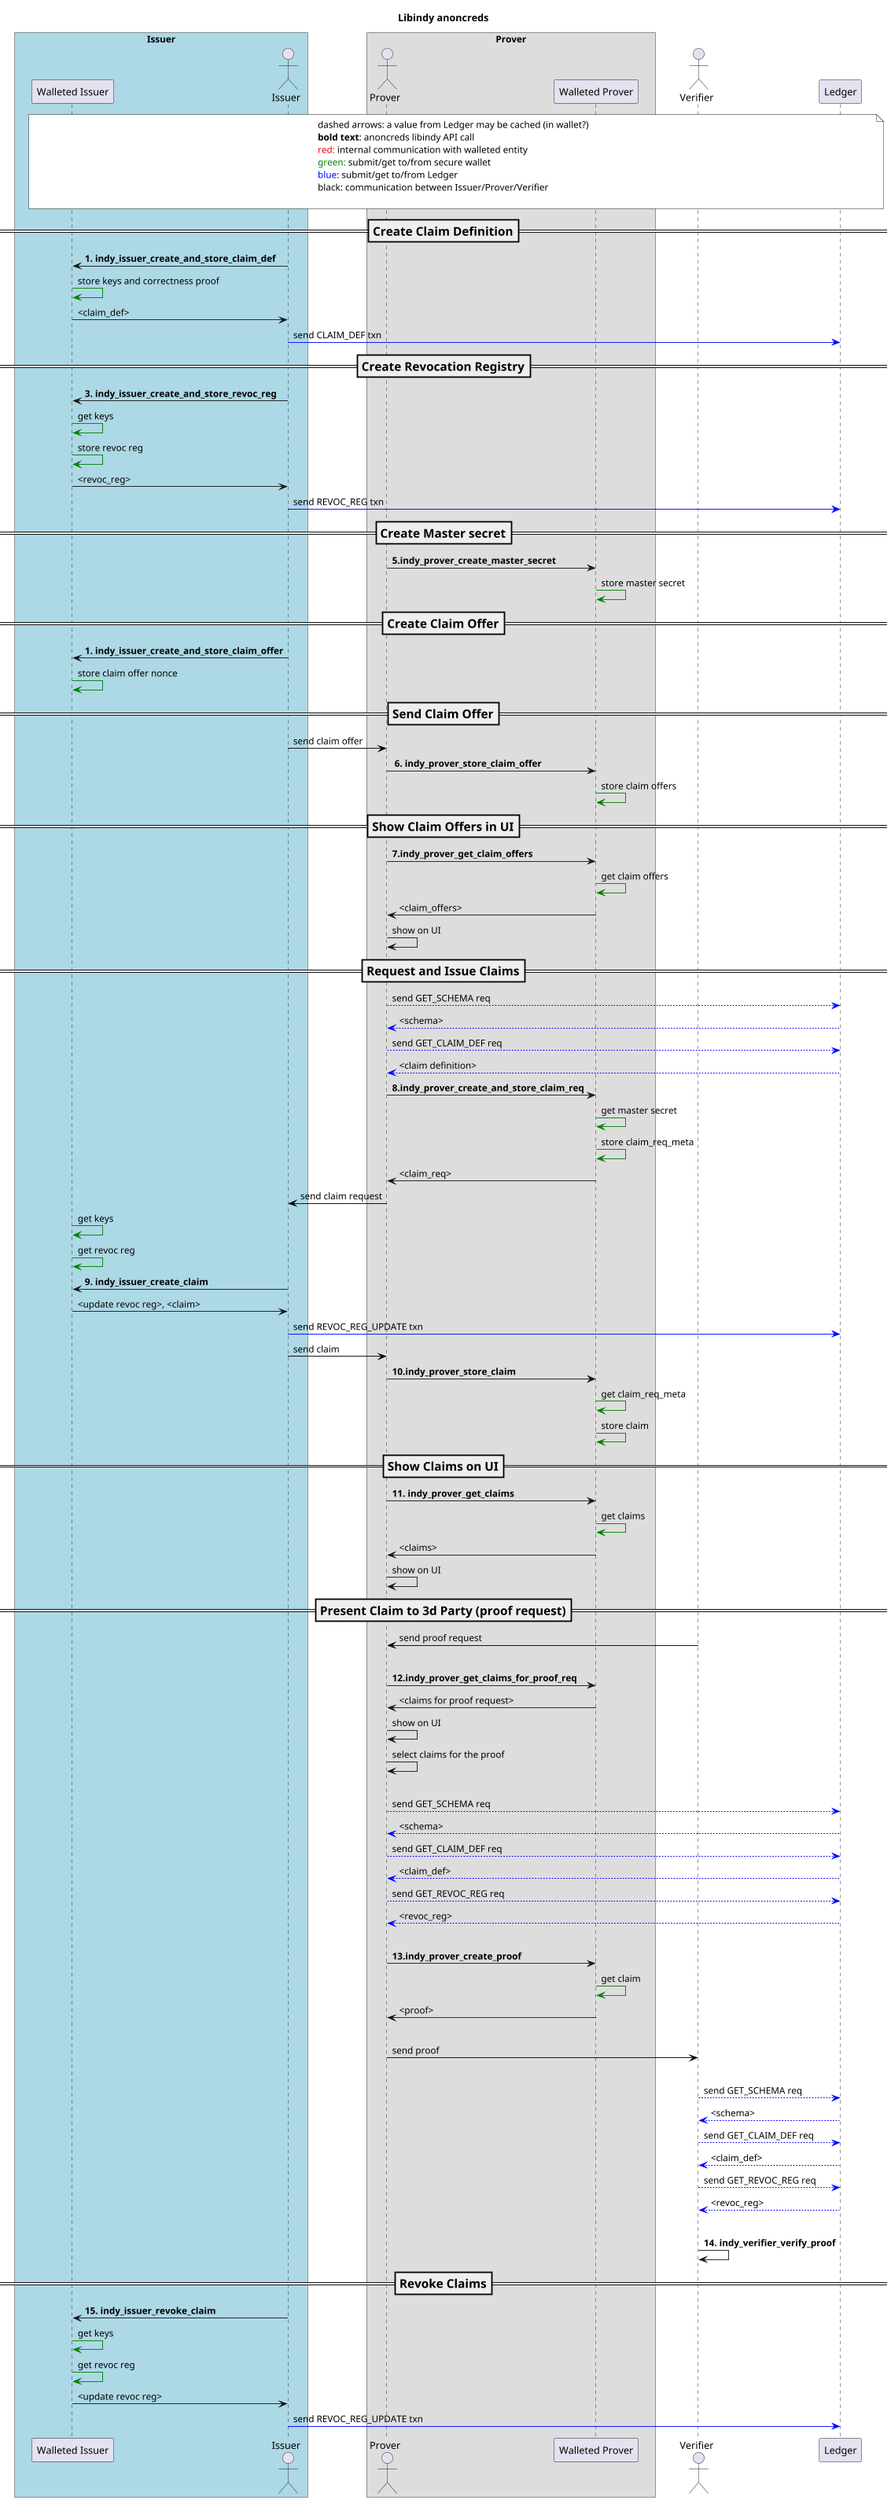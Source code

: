 @startuml
skinparam ParticipantPadding 20
skinparam BoxPadding 20

title Libindy anoncreds
scale 0.9


box "Issuer" #LightBlue
participant "Walleted Issuer" as IW
actor Issuer as I
endbox

box "Prover"
actor Prover as P
participant "Walleted Prover" as PW
endbox

actor Verifier as V

participant "Ledger" as L


note over IW, L #white
    dashed arrows: a value from Ledger may be cached (in wallet?)
    <b>bold text</b>: anoncreds libindy API call
    <font color=red>red:</font> internal communication with walleted entity
    <font color=green>green:</font> submit/get to/from secure wallet
    <font color=blue>blue:</font> submit/get to/from Ledger
    black: communication between Issuer/Prover/Verifier

endnote


=== Create Claim Definition ==
I -> IW: <b>1. indy_issuer_create_and_store_claim_def
IW -[#green]> IW: store keys and correctness proof
IW -> I: <claim_def>

I-[#blue]>L: send CLAIM_DEF txn

=== Create Revocation Registry ==

I -> IW: <b>3. indy_issuer_create_and_store_revoc_reg
IW -[#green]> IW: get keys
IW -[#green]> IW: store revoc reg
IW -> I: <revoc_reg>

I-[#blue]>L: send REVOC_REG txn

=== Create Master secret ==

P -> PW: <b>5.indy_prover_create_master_secret
PW -[#green]> PW: store master secret

=== Create Claim Offer ==

I -> IW: <b>1. indy_issuer_create_and_store_claim_offer
IW -[#green]> IW: store claim offer nonce

=== Send Claim Offer ==

I -[#black]> P: send claim offer
P -> PW: <b> 6. indy_prover_store_claim_offer
PW -[#green]> PW: store claim offers

=== Show Claim Offers in UI ==

P -> PW: <b>7.indy_prover_get_claim_offers
PW -[#green]> PW: get claim offers
PW -> P: <claim_offers>
P -> P: show on UI

=== Request and Issue Claims ==
P -[#blue]-> L: send GET_SCHEMA req
L -[#blue]-> P: <schema>
P -[#blue]-> L: send GET_CLAIM_DEF req
L -[#blue]-> P: <claim definition>

P -> PW: <b>8.indy_prover_create_and_store_claim_req
PW -[#green]> PW: get master secret
PW -[#green]> PW: store claim_req_meta
PW -> P: <claim_req>

P -[#black]> I: send claim request

IW -[#green]> IW: get keys
IW -[#green]> IW: get revoc reg
I -> IW: <b>9. indy_issuer_create_claim
IW -> I: <update revoc reg>, <claim>

I -[#blue]> L: send REVOC_REG_UPDATE txn
I -[#black]> P: send claim

P -> PW: <b>10.indy_prover_store_claim
PW -[#green]> PW: get claim_req_meta
PW -[#green]> PW: store claim

=== Show Claims on UI ==
P -> PW: <b>11. indy_prover_get_claims
PW -[#green]> PW: get claims
PW -> P: <claims>
P -> P: show on UI

=== Present Claim to 3d Party (proof request)==

V -[#black]> P: send proof request
|||
P -> PW: <b>12.indy_prover_get_claims_for_proof_req
PW -> P: <claims for proof request>
P -> P: show on UI
P -> P: select claims for the proof
|||
P -[#blue]-> L: send GET_SCHEMA req
L -[#blue]-> P: <schema>
P -[#blue]-> L: send GET_CLAIM_DEF req
L -[#blue]-> P: <claim_def>
P -[#blue]-> L: send GET_REVOC_REG req
L -[#blue]-> P: <revoc_reg>
|||
P -> PW: <b>13.indy_prover_create_proof
PW -[#green]> PW: get claim
PW -> P: <proof>
|||
P -[#black]> V: send proof
|||
V -[#blue]-> L: send GET_SCHEMA req
L -[#blue]-> V: <schema>
V -[#blue]-> L: send GET_CLAIM_DEF req
L -[#blue]-> V: <claim_def>
V -[#blue]-> L: send GET_REVOC_REG req
L -[#blue]-> V: <revoc_reg>
|||
V -> V: <b>14. indy_verifier_verify_proof

=== Revoke Claims ==
I -> IW: <b>15. indy_issuer_revoke_claim
IW -[#green]> IW: get keys
IW -[#green]> IW: get revoc reg
IW -> I: <update revoc reg>
I -[#blue]> L: send REVOC_REG_UPDATE txn

@enduml
